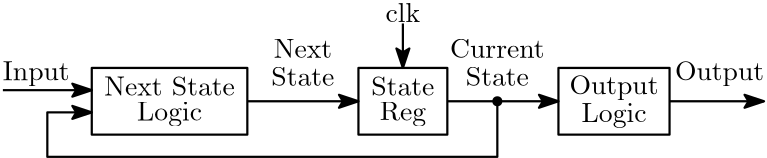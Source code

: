 <?xml version="1.0"?>
<!DOCTYPE ipe SYSTEM "ipe.dtd">
<ipe version="70206" creator="Ipe 7.2.7">
<info created="D:20190930224115" modified="D:20190930224610"/>
<ipestyle name="basic">
<symbol name="arrow/arc(spx)">
<path stroke="sym-stroke" fill="sym-stroke" pen="sym-pen">
0 0 m
-1 0.333 l
-1 -0.333 l
h
</path>
</symbol>
<symbol name="arrow/farc(spx)">
<path stroke="sym-stroke" fill="white" pen="sym-pen">
0 0 m
-1 0.333 l
-1 -0.333 l
h
</path>
</symbol>
<symbol name="arrow/ptarc(spx)">
<path stroke="sym-stroke" fill="sym-stroke" pen="sym-pen">
0 0 m
-1 0.333 l
-0.8 0 l
-1 -0.333 l
h
</path>
</symbol>
<symbol name="arrow/fptarc(spx)">
<path stroke="sym-stroke" fill="white" pen="sym-pen">
0 0 m
-1 0.333 l
-0.8 0 l
-1 -0.333 l
h
</path>
</symbol>
<symbol name="mark/circle(sx)" transformations="translations">
<path fill="sym-stroke">
0.6 0 0 0.6 0 0 e
0.4 0 0 0.4 0 0 e
</path>
</symbol>
<symbol name="mark/disk(sx)" transformations="translations">
<path fill="sym-stroke">
0.6 0 0 0.6 0 0 e
</path>
</symbol>
<symbol name="mark/fdisk(sfx)" transformations="translations">
<group>
<path fill="sym-fill">
0.5 0 0 0.5 0 0 e
</path>
<path fill="sym-stroke" fillrule="eofill">
0.6 0 0 0.6 0 0 e
0.4 0 0 0.4 0 0 e
</path>
</group>
</symbol>
<symbol name="mark/box(sx)" transformations="translations">
<path fill="sym-stroke" fillrule="eofill">
-0.6 -0.6 m
0.6 -0.6 l
0.6 0.6 l
-0.6 0.6 l
h
-0.4 -0.4 m
0.4 -0.4 l
0.4 0.4 l
-0.4 0.4 l
h
</path>
</symbol>
<symbol name="mark/square(sx)" transformations="translations">
<path fill="sym-stroke">
-0.6 -0.6 m
0.6 -0.6 l
0.6 0.6 l
-0.6 0.6 l
h
</path>
</symbol>
<symbol name="mark/fsquare(sfx)" transformations="translations">
<group>
<path fill="sym-fill">
-0.5 -0.5 m
0.5 -0.5 l
0.5 0.5 l
-0.5 0.5 l
h
</path>
<path fill="sym-stroke" fillrule="eofill">
-0.6 -0.6 m
0.6 -0.6 l
0.6 0.6 l
-0.6 0.6 l
h
-0.4 -0.4 m
0.4 -0.4 l
0.4 0.4 l
-0.4 0.4 l
h
</path>
</group>
</symbol>
<symbol name="mark/cross(sx)" transformations="translations">
<group>
<path fill="sym-stroke">
-0.43 -0.57 m
0.57 0.43 l
0.43 0.57 l
-0.57 -0.43 l
h
</path>
<path fill="sym-stroke">
-0.43 0.57 m
0.57 -0.43 l
0.43 -0.57 l
-0.57 0.43 l
h
</path>
</group>
</symbol>
<symbol name="arrow/fnormal(spx)">
<path stroke="sym-stroke" fill="white" pen="sym-pen">
0 0 m
-1 0.333 l
-1 -0.333 l
h
</path>
</symbol>
<symbol name="arrow/pointed(spx)">
<path stroke="sym-stroke" fill="sym-stroke" pen="sym-pen">
0 0 m
-1 0.333 l
-0.8 0 l
-1 -0.333 l
h
</path>
</symbol>
<symbol name="arrow/fpointed(spx)">
<path stroke="sym-stroke" fill="white" pen="sym-pen">
0 0 m
-1 0.333 l
-0.8 0 l
-1 -0.333 l
h
</path>
</symbol>
<symbol name="arrow/linear(spx)">
<path stroke="sym-stroke" pen="sym-pen">
-1 0.333 m
0 0 l
-1 -0.333 l
</path>
</symbol>
<symbol name="arrow/fdouble(spx)">
<path stroke="sym-stroke" fill="white" pen="sym-pen">
0 0 m
-1 0.333 l
-1 -0.333 l
h
-1 0 m
-2 0.333 l
-2 -0.333 l
h
</path>
</symbol>
<symbol name="arrow/double(spx)">
<path stroke="sym-stroke" fill="sym-stroke" pen="sym-pen">
0 0 m
-1 0.333 l
-1 -0.333 l
h
-1 0 m
-2 0.333 l
-2 -0.333 l
h
</path>
</symbol>
<pen name="heavier" value="0.8"/>
<pen name="fat" value="1.2"/>
<pen name="ultrafat" value="2"/>
<symbolsize name="large" value="5"/>
<symbolsize name="small" value="2"/>
<symbolsize name="tiny" value="1.1"/>
<arrowsize name="large" value="10"/>
<arrowsize name="small" value="5"/>
<arrowsize name="tiny" value="3"/>
<color name="red1" value="1 0 0"/>
<color name="red2" value="0.933 0 0"/>
<color name="red3" value="0.804 0 0"/>
<color name="red4" value="0.545 0 0"/>
<color name="green1" value="0 1 0"/>
<color name="green2" value="0 0.933 0"/>
<color name="green3" value="0 0.804 0"/>
<color name="green4" value="0 0.545 0"/>
<color name="green" value="0 1 0"/>
<color name="blue1" value="0 0 1"/>
<color name="blue2" value="0 0 0.933"/>
<color name="blue3" value="0 0 0.804"/>
<color name="blue4" value="0 0 0.545"/>
<color name="yellow" value="1 1 0"/>
<color name="orange" value="1 0.647 0"/>
<color name="gold" value="1 0.843 0"/>
<color name="purple" value="0.627 0.125 0.941"/>
<color name="gray" value="0.745"/>
<color name="brown" value="0.647 0.165 0.165"/>
<color name="navy" value="0 0 0.502"/>
<color name="pink" value="1 0.753 0.796"/>
<color name="seagreen" value="0.18 0.545 0.341"/>
<color name="turquoise" value="0.251 0.878 0.816"/>
<color name="violet" value="0.933 0.51 0.933"/>
<color name="darkblue" value="0 0 0.545"/>
<color name="darkcyan" value="0 0.545 0.545"/>
<color name="darkgray" value="0.663"/>
<color name="darkgreen" value="0 0.392 0"/>
<color name="darkmagenta" value="0.545 0 0.545"/>
<color name="darkorange" value="1 0.549 0"/>
<color name="darkred" value="0.545 0 0"/>
<color name="lightblue" value="0.678 0.847 0.902"/>
<color name="lightcyan" value="0.878 1 1"/>
<color name="lightgray" value="0.827"/>
<color name="lightgreen" value="0.565 0.933 0.565"/>
<color name="lightyellow" value="1 1 0.878"/>
<dashstyle name="dashed1" value="[1] 0"/>
<dashstyle name="dashed2" value="[2] 0"/>
<dashstyle name="dashed3" value="[4] 0"/>
<dashstyle name="dotted1" value="[1 1] 0"/>
<dashstyle name="dotted2" value="[1 2] 0"/>
<dashstyle name="dotted3" value="[1 3] 0"/>
<dashstyle name="dash dotted" value="[4 2 1 2] 0"/>
<dashstyle name="dash dot dotted" value="[4 2 1 2 1 2] 0"/>
<textsize name="large" value="\large"/>
<textsize name="Large" value="\Large"/>
<textsize name="LARGE" value="\LARGE"/>
<textsize name="huge" value="\huge"/>
<textsize name="Huge" value="\Huge"/>
<textsize name="small" value="\small"/>
<textsize name="footnote" value="\footnotesize"/>
<textsize name="tiny" value="\tiny"/>
<textstyle name="center" begin="\begin{center}" end="\end{center}"/>
<textstyle name="itemize" begin="\begin{itemize}" end="\end{itemize}"/>
<textstyle name="item" begin="\begin{itemize}\item{}" end="\end{itemize}"/>
<gridsize name="1 pts" value="1"/>
<gridsize name="2 pts" value="2"/>
<gridsize name="4 pts" value="4"/>
<gridsize name="8 pts (~3 mm)" value="8"/>
<gridsize name="16 pts (~6 mm)" value="16"/>
<gridsize name="32 pts (~12 mm)" value="32"/>
<gridsize name="10 pts (~3.5 mm)" value="10"/>
<gridsize name="20 pts (~7 mm)" value="20"/>
<gridsize name="14 pts (~5 mm)" value="14"/>
<gridsize name="28 pts (~10 mm)" value="28"/>
<gridsize name="56 pts (~20 mm)" value="56"/>
<anglesize name="90 deg" value="90"/>
<anglesize name="60 deg" value="60"/>
<anglesize name="45 deg" value="45"/>
<anglesize name="30 deg" value="30"/>
<anglesize name="22.5 deg" value="22.5"/>
<opacity name="10%" value="0.1"/>
<opacity name="30%" value="0.3"/>
<opacity name="50%" value="0.5"/>
<opacity name="75%" value="0.75"/>
<layout paper="288 72" origin="0 0" frame="288 72"/>
<tiling name="falling" angle="-60" step="4" width="1"/>
<tiling name="rising" angle="30" step="4" width="1"/>
</ipestyle>
<page>
<layer name="alpha"/>
<view layers="alpha" active="alpha"/>
<path layer="alpha" matrix="1 0 0 1 -40 -860" stroke="black" pen="heavier">
80 904 m
80 880 l
136 880 l
136 904 l
h
</path>
<group matrix="1 0 0 1 -36 -858.516">
<text matrix="1 0 0 1 -24 0" transformations="translations" pos="128 896" stroke="black" type="label" width="47.046" height="6.808" depth="0" halign="center" valign="center">Next State</text>
<text matrix="1 0 0 1 -24 -10" transformations="translations" pos="128 896" stroke="black" type="label" width="23.385" height="6.815" depth="1.93" halign="center" valign="center">Logic</text>
</group>
<group matrix="1 0 0 1 -56 -844.968">
<text matrix="1 0 0 1 44 0" transformations="translations" pos="128 896" stroke="black" type="label" width="21.032" height="6.808" depth="0" halign="center" valign="center">Next</text>
<text matrix="1 0 0 1 44 -10" transformations="translations" pos="128 896" stroke="black" type="label" width="22.693" height="6.808" depth="0" halign="center" valign="center">State</text>
</group>
<group matrix="1 0 0 1 -50 -858.516">
<text matrix="1 0 0 1 74 0" transformations="translations" pos="128 896" stroke="black" type="label" width="22.693" height="6.808" depth="0" halign="center" valign="center">State</text>
<text matrix="1 0 0 1 74 -10" transformations="translations" pos="128 896" stroke="black" type="label" width="16.743" height="6.815" depth="1.93" halign="center" valign="center">Reg</text>
</group>
<group matrix="1 0 0 1 -54 -844.968">
<text matrix="1 0 0 1 112 0" transformations="translations" pos="128 896" stroke="black" type="label" width="34.094" height="6.808" depth="0" halign="center" valign="center">Current</text>
<text matrix="1 0 0 1 112 -10" transformations="translations" pos="128 896" stroke="black" type="label" width="22.693" height="6.808" depth="0" halign="center" valign="center">State</text>
</group>
<group matrix="1 0 0 1 -62 -859">
<text matrix="1 0 0 1 162 0" transformations="translations" pos="128 896" stroke="black" type="label" width="32.102" height="6.815" depth="1.93" halign="center" valign="center">Output</text>
<text matrix="1 0 0 1 162 -10" transformations="translations" pos="128 896" stroke="black" type="label" width="23.385" height="6.815" depth="1.93" halign="center" valign="center">Logic</text>
</group>
<path matrix="1 0 0 1 -20 -860" stroke="black" pen="heavier">
156 904 m
156 880 l
188 880 l
188 904 l
h
</path>
<path matrix="1 0 0 1 -104 -860" stroke="black" pen="heavier">
312 904 m
312 880 l
352 880 l
352 904 l
h
</path>
<path matrix="1 0 0 1 0 -20" stroke="black" pen="heavier" arrow="pointed/normal">
96 52 m
136 52 l
</path>
<path stroke="black" pen="heavier" arrow="pointed/normal">
168 32 m
208 32 l
</path>
<path matrix="1 0 0 1 -8 -20" stroke="black" pen="heavier" arrow="pointed/normal">
194 52 m
194 32 l
32 32 l
32 48 l
48 48 l
</path>
<path matrix="1 0 0 1 -24 -20" stroke="black" pen="heavier" arrow="pointed/normal">
272 52 m
306 52 l
</path>
<text matrix="1 0 0 1 138 -854" transformations="translations" pos="128 896" stroke="black" type="label" width="32.102" height="6.815" depth="1.93" halign="center" valign="center">Output</text>
<use matrix="1 0 0 1 -6 -20" name="mark/disk(sx)" pos="192 52" size="normal" stroke="black"/>
<path matrix="1 0 0 1 -248 -16" stroke="black" pen="heavier" arrow="pointed/normal">
256 52 m
288 52 l
</path>
<text matrix="1 0 0 1 -108 -854" transformations="translations" pos="128 896" stroke="black" type="label" width="24.076" height="6.815" depth="1.93" halign="center" valign="center">Input</text>
<text matrix="1 0 0 1 24 -832" transformations="translations" pos="128 896" stroke="black" type="label" width="12.453" height="6.918" depth="0" halign="center" valign="center">clk</text>
<path matrix="1 0 0 1 -8 -20" stroke="black" pen="heavier" arrow="pointed/normal">
160 80 m
160 64 l
</path>
</page>
</ipe>

